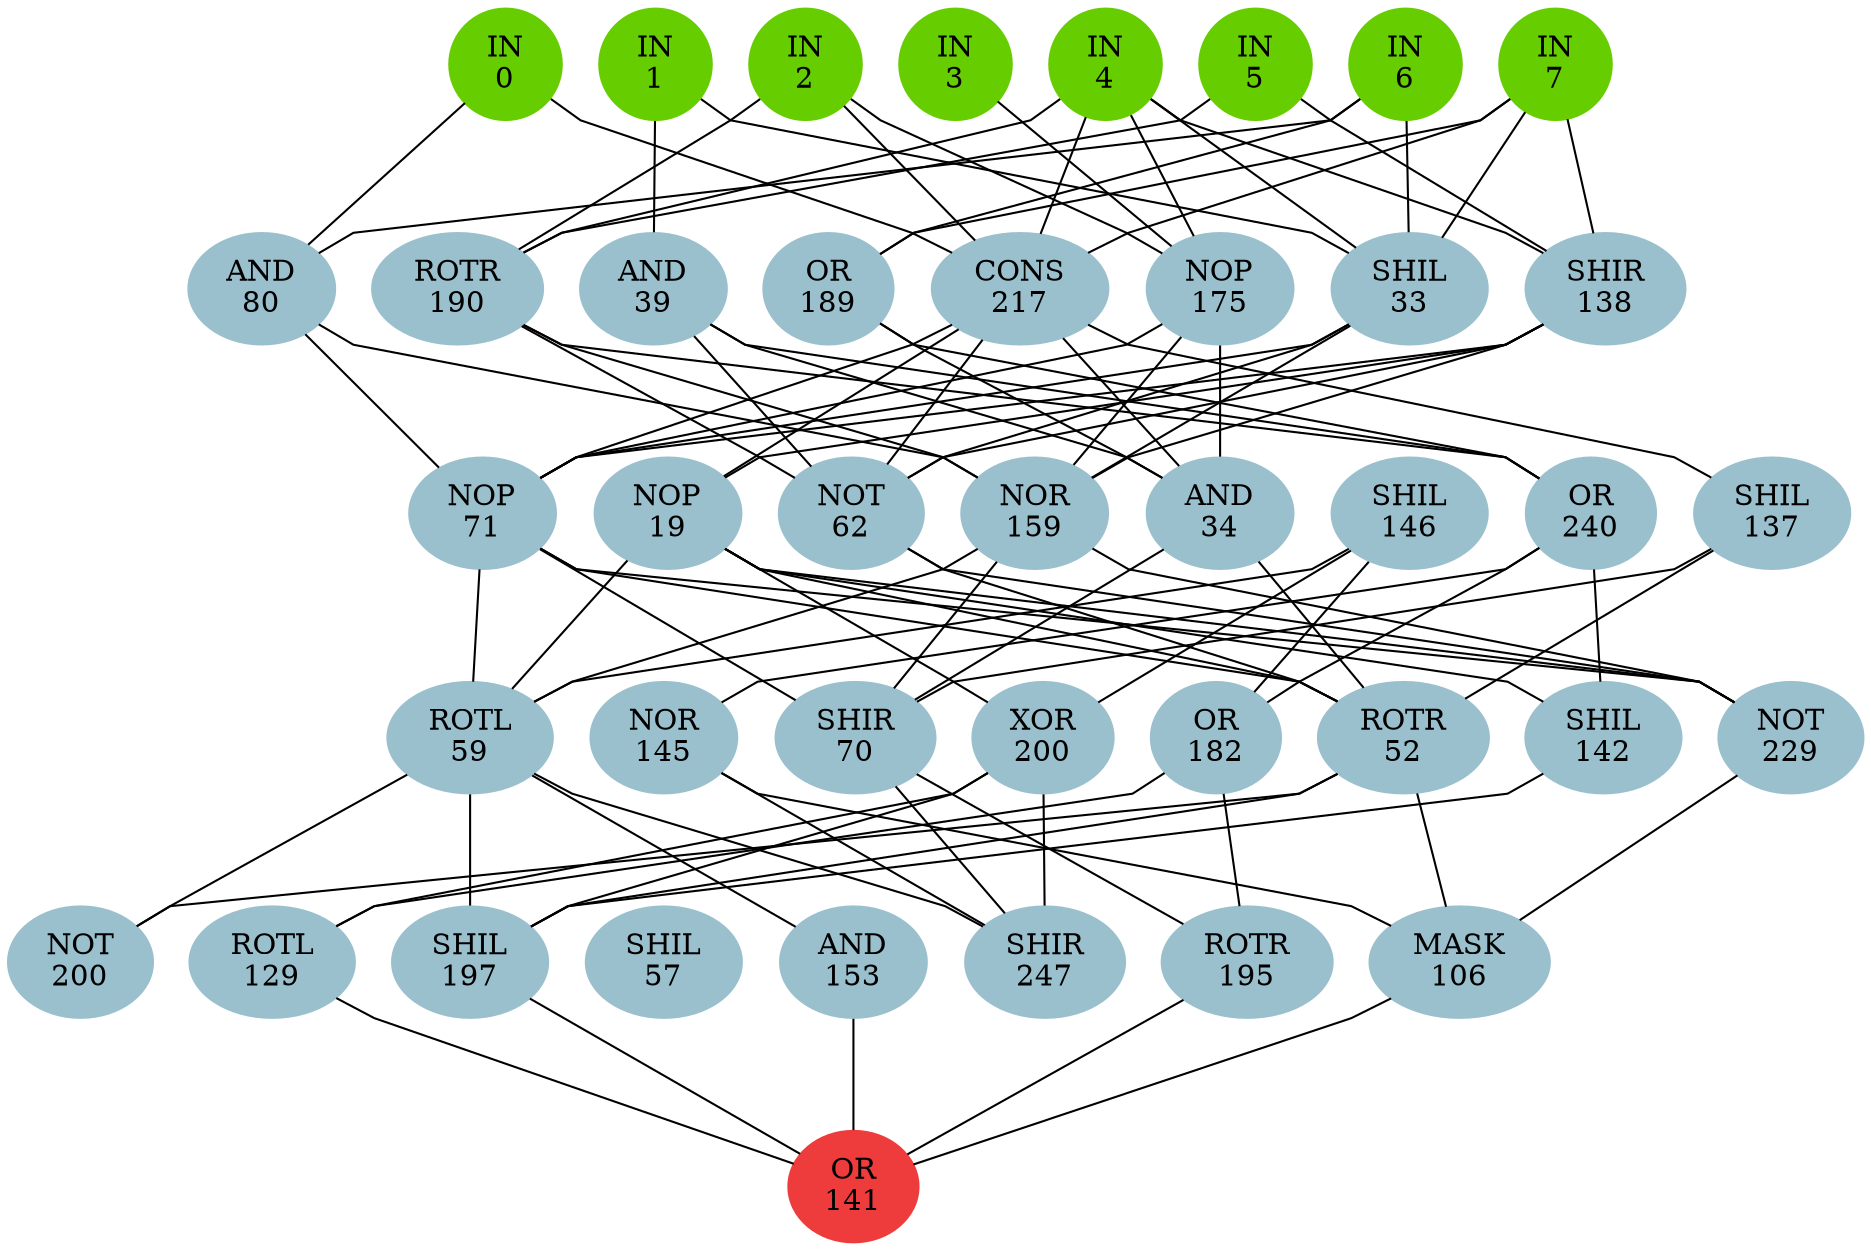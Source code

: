 graph EACircuit {
rankdir=BT;
ranksep=0.75;
ordering=out;
splines=polyline;
node [style=filled, color=lightblue2];

{ rank=same;
node [color=chartreuse3];
"-1_0"[label="IN\n0"];
node [color=chartreuse3];
"-1_1"[label="IN\n1"];
node [color=chartreuse3];
"-1_2"[label="IN\n2"];
node [color=chartreuse3];
"-1_3"[label="IN\n3"];
node [color=chartreuse3];
"-1_4"[label="IN\n4"];
node [color=chartreuse3];
"-1_5"[label="IN\n5"];
node [color=chartreuse3];
"-1_6"[label="IN\n6"];
node [color=chartreuse3];
"-1_7"[label="IN\n7"];
}
{ rank=same;
node [color=lightblue3];
"0_0"[label="AND\n80"];
node [color=lightblue3];
"0_1"[label="ROTR\n190"];
node [color=lightblue3];
"0_2"[label="AND\n39"];
node [color=lightblue3];
"0_3"[label="OR\n189"];
node [color=lightblue3];
"0_4"[label="CONS\n217"];
node [color=lightblue3];
"0_5"[label="NOP\n175"];
node [color=lightblue3];
"0_6"[label="SHIL\n33"];
node [color=lightblue3];
"0_7"[label="SHIR\n138"];
}
{ rank=same;
node [color=lightblue3];
"1_0"[label="NOP\n71"];
node [color=lightblue3];
"1_1"[label="NOP\n19"];
node [color=lightblue3];
"1_2"[label="NOT\n62"];
node [color=lightblue3];
"1_3"[label="NOR\n159"];
node [color=lightblue3];
"1_4"[label="AND\n34"];
node [color=lightblue3];
"1_5"[label="SHIL\n146"];
node [color=lightblue3];
"1_6"[label="OR\n240"];
node [color=lightblue3];
"1_7"[label="SHIL\n137"];
}
{ rank=same;
node [color=lightblue3];
"2_0"[label="ROTL\n59"];
node [color=lightblue3];
"2_1"[label="NOR\n145"];
node [color=lightblue3];
"2_2"[label="SHIR\n70"];
node [color=lightblue3];
"2_3"[label="XOR\n200"];
node [color=lightblue3];
"2_4"[label="OR\n182"];
node [color=lightblue3];
"2_5"[label="ROTR\n52"];
node [color=lightblue3];
"2_6"[label="SHIL\n142"];
node [color=lightblue3];
"2_7"[label="NOT\n229"];
}
{ rank=same;
node [color=lightblue3];
"3_0"[label="NOT\n200"];
node [color=lightblue3];
"3_1"[label="ROTL\n129"];
node [color=lightblue3];
"3_2"[label="SHIL\n197"];
node [color=lightblue3];
"3_3"[label="SHIL\n57"];
node [color=lightblue3];
"3_4"[label="AND\n153"];
node [color=lightblue3];
"3_5"[label="SHIR\n247"];
node [color=lightblue3];
"3_6"[label="ROTR\n195"];
node [color=lightblue3];
"3_7"[label="MASK\n106"];
}
{ rank=same;
node [color=brown2];
"4_0"[label="OR\n141"];
}
edge[style=invis];
"-1_0" -- "-1_1" -- "-1_2" -- "-1_3" -- "-1_4" -- "-1_5" -- "-1_6" -- "-1_7";
"0_0" -- "0_1" -- "0_2" -- "0_3" -- "0_4" -- "0_5" -- "0_6" -- "0_7";
"1_0" -- "1_1" -- "1_2" -- "1_3" -- "1_4" -- "1_5" -- "1_6" -- "1_7";
"2_0" -- "2_1" -- "2_2" -- "2_3" -- "2_4" -- "2_5" -- "2_6" -- "2_7";
"3_0" -- "3_1" -- "3_2" -- "3_3" -- "3_4" -- "3_5" -- "3_6" -- "3_7";
"4_0" -- "4_0";
edge[style=solid];
"0_0" -- "-1_0";
"0_0" -- "-1_6";
"0_1" -- "-1_2";
"0_1" -- "-1_4";
"0_1" -- "-1_5";
"0_2" -- "-1_1";
"0_3" -- "-1_6";
"0_3" -- "-1_7";
"0_4" -- "-1_0";
"0_4" -- "-1_2";
"0_4" -- "-1_4";
"0_4" -- "-1_7";
"0_5" -- "-1_2";
"0_5" -- "-1_3";
"0_5" -- "-1_4";
"0_6" -- "-1_1";
"0_6" -- "-1_4";
"0_6" -- "-1_6";
"0_6" -- "-1_7";
"0_7" -- "-1_4";
"0_7" -- "-1_5";
"0_7" -- "-1_7";
"1_0" -- "0_0";
"1_0" -- "0_4";
"1_0" -- "0_5";
"1_0" -- "0_6";
"1_0" -- "0_7";
"1_1" -- "0_4";
"1_1" -- "0_7";
"1_2" -- "0_1";
"1_2" -- "0_2";
"1_2" -- "0_4";
"1_2" -- "0_6";
"1_2" -- "0_7";
"1_3" -- "0_0";
"1_3" -- "0_1";
"1_3" -- "0_5";
"1_3" -- "0_6";
"1_3" -- "0_7";
"1_4" -- "0_2";
"1_4" -- "0_3";
"1_4" -- "0_4";
"1_4" -- "0_5";
"1_6" -- "0_1";
"1_6" -- "0_2";
"1_6" -- "0_3";
"1_7" -- "0_4";
"2_0" -- "1_0";
"2_0" -- "1_1";
"2_0" -- "1_3";
"2_0" -- "1_5";
"2_1" -- "1_6";
"2_2" -- "1_0";
"2_2" -- "1_3";
"2_2" -- "1_4";
"2_2" -- "1_7";
"2_3" -- "1_1";
"2_3" -- "1_5";
"2_4" -- "1_5";
"2_4" -- "1_6";
"2_5" -- "1_0";
"2_5" -- "1_1";
"2_5" -- "1_2";
"2_5" -- "1_4";
"2_5" -- "1_7";
"2_6" -- "1_1";
"2_6" -- "1_6";
"2_7" -- "1_0";
"2_7" -- "1_1";
"2_7" -- "1_2";
"2_7" -- "1_3";
"3_0" -- "2_0";
"3_0" -- "2_5";
"3_1" -- "2_3";
"3_1" -- "2_4";
"3_2" -- "2_0";
"3_2" -- "2_3";
"3_2" -- "2_5";
"3_2" -- "2_6";
"3_4" -- "2_0";
"3_5" -- "2_0";
"3_5" -- "2_1";
"3_5" -- "2_2";
"3_5" -- "2_3";
"3_6" -- "2_2";
"3_6" -- "2_4";
"3_7" -- "2_1";
"3_7" -- "2_5";
"3_7" -- "2_7";
"4_0" -- "3_1";
"4_0" -- "3_2";
"4_0" -- "3_4";
"4_0" -- "3_6";
"4_0" -- "3_7";
}